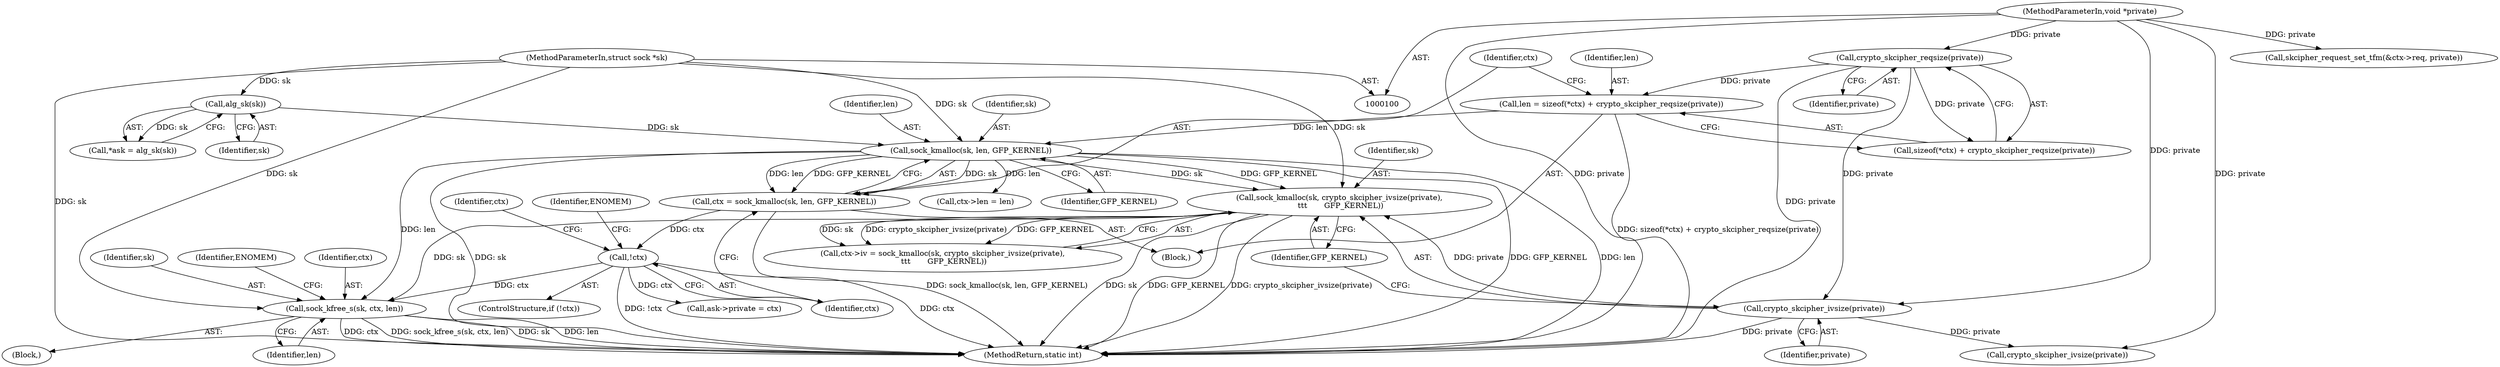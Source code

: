 digraph "0_linux_dd504589577d8e8e70f51f997ad487a4cb6c026f@pointer" {
"1000146" [label="(Call,sock_kfree_s(sk, ctx, len))"];
"1000135" [label="(Call,sock_kmalloc(sk, crypto_skcipher_ivsize(private),\n \t\t\t       GFP_KERNEL))"];
"1000121" [label="(Call,sock_kmalloc(sk, len, GFP_KERNEL))"];
"1000108" [label="(Call,alg_sk(sk))"];
"1000102" [label="(MethodParameterIn,struct sock *sk)"];
"1000111" [label="(Call,len = sizeof(*ctx) + crypto_skcipher_reqsize(private))"];
"1000117" [label="(Call,crypto_skcipher_reqsize(private))"];
"1000101" [label="(MethodParameterIn,void *private)"];
"1000137" [label="(Call,crypto_skcipher_ivsize(private))"];
"1000126" [label="(Call,!ctx)"];
"1000119" [label="(Call,ctx = sock_kmalloc(sk, len, GFP_KERNEL))"];
"1000120" [label="(Identifier,ctx)"];
"1000137" [label="(Call,crypto_skcipher_ivsize(private))"];
"1000109" [label="(Identifier,sk)"];
"1000124" [label="(Identifier,GFP_KERNEL)"];
"1000149" [label="(Identifier,len)"];
"1000102" [label="(MethodParameterIn,struct sock *sk)"];
"1000121" [label="(Call,sock_kmalloc(sk, len, GFP_KERNEL))"];
"1000126" [label="(Call,!ctx)"];
"1000147" [label="(Identifier,sk)"];
"1000146" [label="(Call,sock_kfree_s(sk, ctx, len))"];
"1000201" [label="(Call,ask->private = ctx)"];
"1000165" [label="(Call,ctx->len = len)"];
"1000122" [label="(Identifier,sk)"];
"1000152" [label="(Identifier,ENOMEM)"];
"1000101" [label="(MethodParameterIn,void *private)"];
"1000127" [label="(Identifier,ctx)"];
"1000118" [label="(Identifier,private)"];
"1000119" [label="(Call,ctx = sock_kmalloc(sk, len, GFP_KERNEL))"];
"1000112" [label="(Identifier,len)"];
"1000139" [label="(Identifier,GFP_KERNEL)"];
"1000125" [label="(ControlStructure,if (!ctx))"];
"1000136" [label="(Identifier,sk)"];
"1000131" [label="(Call,ctx->iv = sock_kmalloc(sk, crypto_skcipher_ivsize(private),\n \t\t\t       GFP_KERNEL))"];
"1000148" [label="(Identifier,ctx)"];
"1000106" [label="(Call,*ask = alg_sk(sk))"];
"1000123" [label="(Identifier,len)"];
"1000133" [label="(Identifier,ctx)"];
"1000158" [label="(Call,crypto_skcipher_ivsize(private))"];
"1000138" [label="(Identifier,private)"];
"1000111" [label="(Call,len = sizeof(*ctx) + crypto_skcipher_reqsize(private))"];
"1000113" [label="(Call,sizeof(*ctx) + crypto_skcipher_reqsize(private))"];
"1000145" [label="(Block,)"];
"1000230" [label="(MethodReturn,static int)"];
"1000108" [label="(Call,alg_sk(sk))"];
"1000206" [label="(Call,skcipher_request_set_tfm(&ctx->req, private))"];
"1000103" [label="(Block,)"];
"1000135" [label="(Call,sock_kmalloc(sk, crypto_skcipher_ivsize(private),\n \t\t\t       GFP_KERNEL))"];
"1000117" [label="(Call,crypto_skcipher_reqsize(private))"];
"1000130" [label="(Identifier,ENOMEM)"];
"1000146" -> "1000145"  [label="AST: "];
"1000146" -> "1000149"  [label="CFG: "];
"1000147" -> "1000146"  [label="AST: "];
"1000148" -> "1000146"  [label="AST: "];
"1000149" -> "1000146"  [label="AST: "];
"1000152" -> "1000146"  [label="CFG: "];
"1000146" -> "1000230"  [label="DDG: len"];
"1000146" -> "1000230"  [label="DDG: ctx"];
"1000146" -> "1000230"  [label="DDG: sock_kfree_s(sk, ctx, len)"];
"1000146" -> "1000230"  [label="DDG: sk"];
"1000135" -> "1000146"  [label="DDG: sk"];
"1000102" -> "1000146"  [label="DDG: sk"];
"1000126" -> "1000146"  [label="DDG: ctx"];
"1000121" -> "1000146"  [label="DDG: len"];
"1000135" -> "1000131"  [label="AST: "];
"1000135" -> "1000139"  [label="CFG: "];
"1000136" -> "1000135"  [label="AST: "];
"1000137" -> "1000135"  [label="AST: "];
"1000139" -> "1000135"  [label="AST: "];
"1000131" -> "1000135"  [label="CFG: "];
"1000135" -> "1000230"  [label="DDG: GFP_KERNEL"];
"1000135" -> "1000230"  [label="DDG: sk"];
"1000135" -> "1000230"  [label="DDG: crypto_skcipher_ivsize(private)"];
"1000135" -> "1000131"  [label="DDG: sk"];
"1000135" -> "1000131"  [label="DDG: crypto_skcipher_ivsize(private)"];
"1000135" -> "1000131"  [label="DDG: GFP_KERNEL"];
"1000121" -> "1000135"  [label="DDG: sk"];
"1000121" -> "1000135"  [label="DDG: GFP_KERNEL"];
"1000102" -> "1000135"  [label="DDG: sk"];
"1000137" -> "1000135"  [label="DDG: private"];
"1000121" -> "1000119"  [label="AST: "];
"1000121" -> "1000124"  [label="CFG: "];
"1000122" -> "1000121"  [label="AST: "];
"1000123" -> "1000121"  [label="AST: "];
"1000124" -> "1000121"  [label="AST: "];
"1000119" -> "1000121"  [label="CFG: "];
"1000121" -> "1000230"  [label="DDG: len"];
"1000121" -> "1000230"  [label="DDG: sk"];
"1000121" -> "1000230"  [label="DDG: GFP_KERNEL"];
"1000121" -> "1000119"  [label="DDG: sk"];
"1000121" -> "1000119"  [label="DDG: len"];
"1000121" -> "1000119"  [label="DDG: GFP_KERNEL"];
"1000108" -> "1000121"  [label="DDG: sk"];
"1000102" -> "1000121"  [label="DDG: sk"];
"1000111" -> "1000121"  [label="DDG: len"];
"1000121" -> "1000165"  [label="DDG: len"];
"1000108" -> "1000106"  [label="AST: "];
"1000108" -> "1000109"  [label="CFG: "];
"1000109" -> "1000108"  [label="AST: "];
"1000106" -> "1000108"  [label="CFG: "];
"1000108" -> "1000106"  [label="DDG: sk"];
"1000102" -> "1000108"  [label="DDG: sk"];
"1000102" -> "1000100"  [label="AST: "];
"1000102" -> "1000230"  [label="DDG: sk"];
"1000111" -> "1000103"  [label="AST: "];
"1000111" -> "1000113"  [label="CFG: "];
"1000112" -> "1000111"  [label="AST: "];
"1000113" -> "1000111"  [label="AST: "];
"1000120" -> "1000111"  [label="CFG: "];
"1000111" -> "1000230"  [label="DDG: sizeof(*ctx) + crypto_skcipher_reqsize(private)"];
"1000117" -> "1000111"  [label="DDG: private"];
"1000117" -> "1000113"  [label="AST: "];
"1000117" -> "1000118"  [label="CFG: "];
"1000118" -> "1000117"  [label="AST: "];
"1000113" -> "1000117"  [label="CFG: "];
"1000117" -> "1000230"  [label="DDG: private"];
"1000117" -> "1000113"  [label="DDG: private"];
"1000101" -> "1000117"  [label="DDG: private"];
"1000117" -> "1000137"  [label="DDG: private"];
"1000101" -> "1000100"  [label="AST: "];
"1000101" -> "1000230"  [label="DDG: private"];
"1000101" -> "1000137"  [label="DDG: private"];
"1000101" -> "1000158"  [label="DDG: private"];
"1000101" -> "1000206"  [label="DDG: private"];
"1000137" -> "1000138"  [label="CFG: "];
"1000138" -> "1000137"  [label="AST: "];
"1000139" -> "1000137"  [label="CFG: "];
"1000137" -> "1000230"  [label="DDG: private"];
"1000137" -> "1000158"  [label="DDG: private"];
"1000126" -> "1000125"  [label="AST: "];
"1000126" -> "1000127"  [label="CFG: "];
"1000127" -> "1000126"  [label="AST: "];
"1000130" -> "1000126"  [label="CFG: "];
"1000133" -> "1000126"  [label="CFG: "];
"1000126" -> "1000230"  [label="DDG: !ctx"];
"1000126" -> "1000230"  [label="DDG: ctx"];
"1000119" -> "1000126"  [label="DDG: ctx"];
"1000126" -> "1000201"  [label="DDG: ctx"];
"1000119" -> "1000103"  [label="AST: "];
"1000120" -> "1000119"  [label="AST: "];
"1000127" -> "1000119"  [label="CFG: "];
"1000119" -> "1000230"  [label="DDG: sock_kmalloc(sk, len, GFP_KERNEL)"];
}
